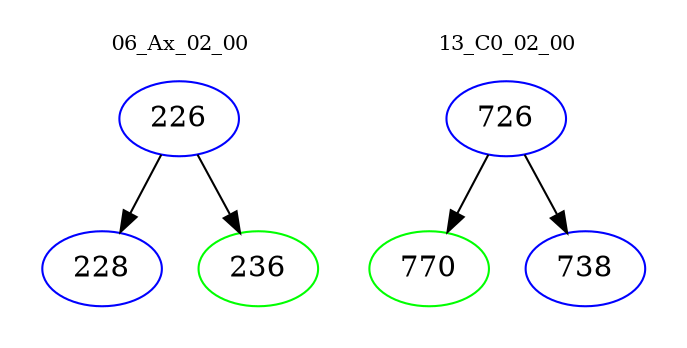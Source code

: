 digraph{
subgraph cluster_0 {
color = white
label = "06_Ax_02_00";
fontsize=10;
T0_226 [label="226", color="blue"]
T0_226 -> T0_228 [color="black"]
T0_228 [label="228", color="blue"]
T0_226 -> T0_236 [color="black"]
T0_236 [label="236", color="green"]
}
subgraph cluster_1 {
color = white
label = "13_C0_02_00";
fontsize=10;
T1_726 [label="726", color="blue"]
T1_726 -> T1_770 [color="black"]
T1_770 [label="770", color="green"]
T1_726 -> T1_738 [color="black"]
T1_738 [label="738", color="blue"]
}
}
